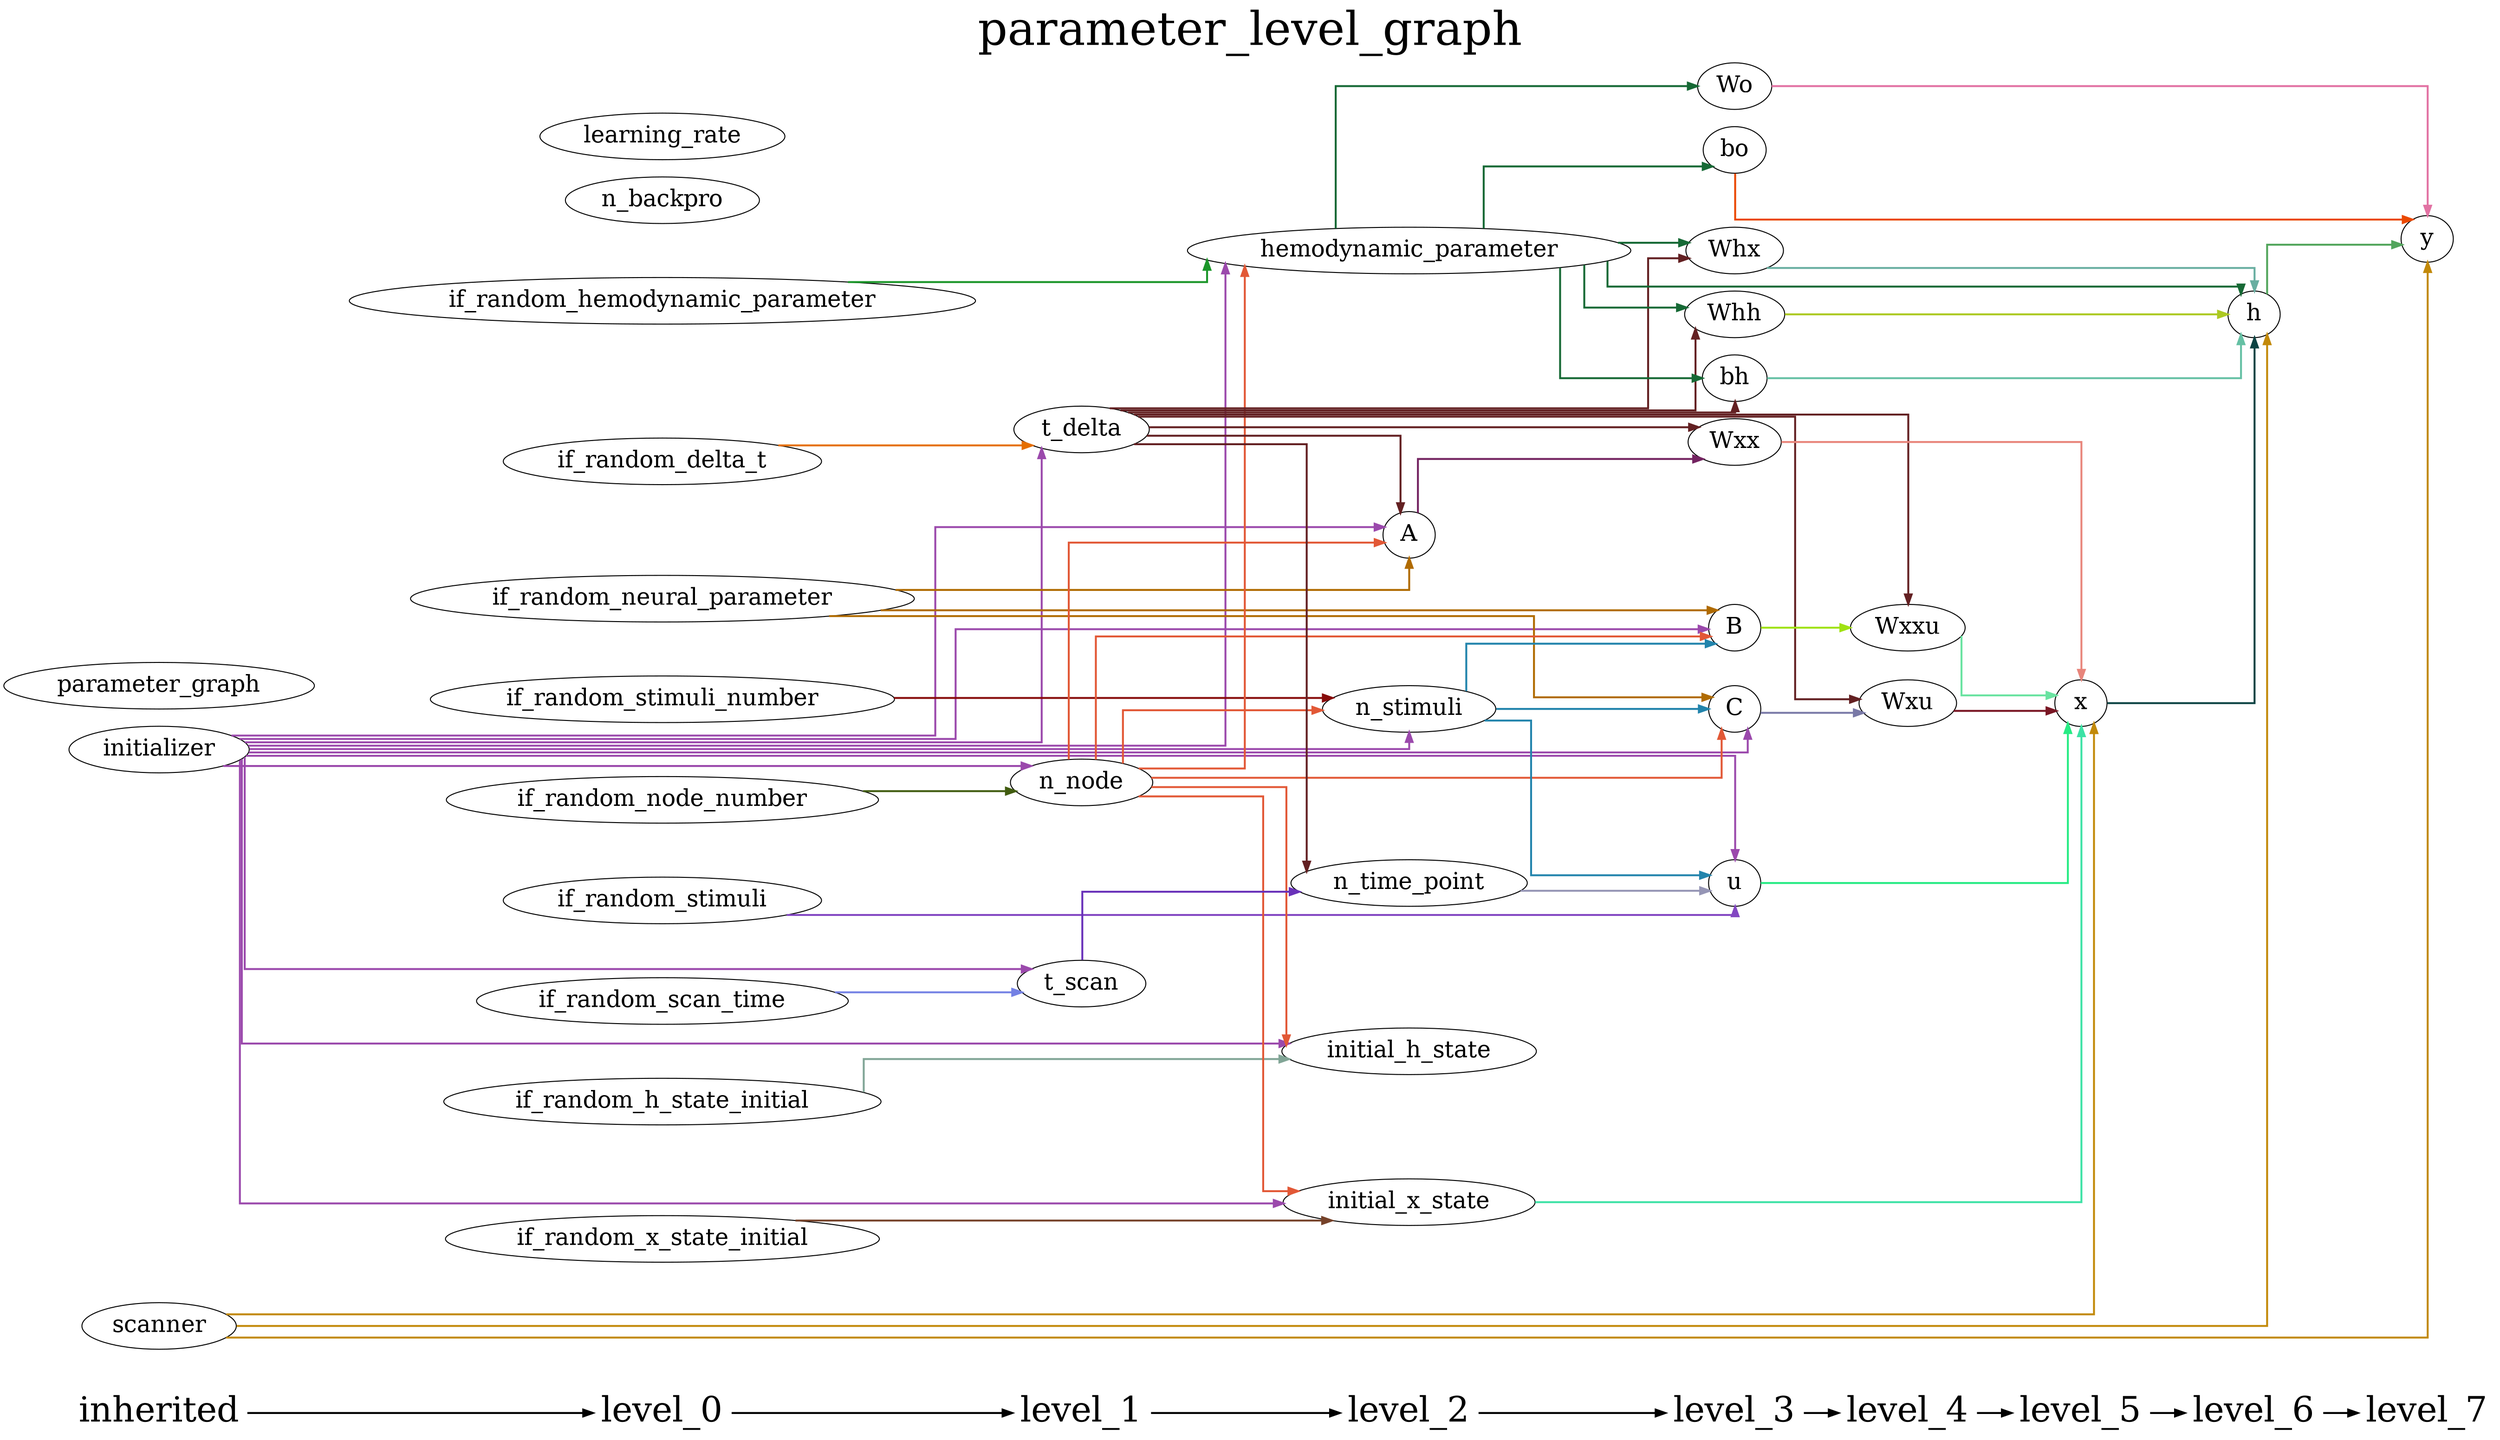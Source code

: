 digraph G {
          splines=ortho;
          fontsize = 48;
          rankdir = "LR";
          node[fontsize=24];
          edge[penwidth=2];
          {
          node [shape=plaintext fontsize=36];
          inherited -> 
          level_0 -> 
          level_1 -> 
          level_2 -> 
          level_3 -> 
          level_4 -> 
          level_5 -> 
          level_6 -> 
          level_7
          }
          {rank = same;
          inherited;
          initializer;
          parameter_graph;
          scanner;
          }
          {rank = same;
          level_0;
          if_random_neural_parameter;
          if_random_hemodynamic_parameter;
          if_random_x_state_initial;
          if_random_h_state_initial;
          if_random_stimuli;
          if_random_node_number;
          if_random_stimuli_number;
          if_random_delta_t;
          if_random_scan_time;
          n_backpro;
          learning_rate;
          }
          {rank = same;
          level_1;
          n_node;
          t_delta;
          t_scan;
          }
          {rank = same;
          level_2;
          n_time_point;
          n_stimuli;
          A;
          hemodynamic_parameter;
          initial_x_state;
          initial_h_state;
          }
          {rank = same;
          level_3;
          u;
          B;
          C;
          Wxx;
          Whx;
          Whh;
          bh;
          Wo;
          bo;
          }
          {rank = same;
          level_4;
          Wxxu;
          Wxu;
          }
          {rank = same;
          level_5;
          x;
          }
          {rank = same;
          level_6;
          h;
          }
          {rank = same;
          level_7;
          y;
          }
          u -> x [color="#27EB84"];
          if_random_scan_time -> t_scan [color="#7481E4"];
          if_random_neural_parameter -> B [color="#B06B01"];
          if_random_neural_parameter -> A [color="#B06B01"];
          if_random_neural_parameter -> C [color="#B06B01"];
          if_random_node_number -> n_node [color="#415C10"];
          Wxu -> x [color="#791624"];
          parameter_graph ;
          n_node -> initial_h_state [color="#E25836"];
          n_node -> hemodynamic_parameter [color="#E25836"];
          n_node -> B [color="#E25836"];
          n_node -> initial_x_state [color="#E25836"];
          n_node -> n_stimuli [color="#E25836"];
          n_node -> A [color="#E25836"];
          n_node -> C [color="#E25836"];
          if_random_hemodynamic_parameter -> hemodynamic_parameter [color="#1B9629"];
          n_time_point -> u [color="#9595B5"];
          bo -> y [color="#EA4801"];
          t_scan -> n_time_point [color="#6931B9"];
          bh -> h [color="#65C0A4"];
          hemodynamic_parameter -> bo [color="#166935"];
          hemodynamic_parameter -> bh [color="#166935"];
          hemodynamic_parameter -> Whh [color="#166935"];
          hemodynamic_parameter -> h [color="#166935"];
          hemodynamic_parameter -> Whx [color="#166935"];
          hemodynamic_parameter -> Wo [color="#166935"];
          if_random_stimuli -> u [color="#8347C2"];
          x -> h [color="#0C4343"];
          B -> Wxxu [color="#A0E212"];
          initial_h_state ;
          if_random_h_state_initial -> initial_h_state [color="#81A596"];
          h -> y [color="#52A55C"];
          Wo -> y [color="#E272A3"];
          C -> Wxu [color="#7979A7"];
          n_backpro ;
          Wxxu -> x [color="#6AE3A1"];
          initializer -> n_node [color="#9B49AC"];
          initializer -> initial_h_state [color="#9B49AC"];
          initializer -> t_scan [color="#9B49AC"];
          initializer -> hemodynamic_parameter [color="#9B49AC"];
          initializer -> B [color="#9B49AC"];
          initializer -> initial_x_state [color="#9B49AC"];
          initializer -> n_stimuli [color="#9B49AC"];
          initializer -> A [color="#9B49AC"];
          initializer -> u [color="#9B49AC"];
          initializer -> t_delta [color="#9B49AC"];
          initializer -> C [color="#9B49AC"];
          if_random_stimuli_number -> n_stimuli [color="#870B0A"];
          initial_x_state -> x [color="#3CE2A5"];
          if_random_x_state_initial -> initial_x_state [color="#764229"];
          n_stimuli -> B [color="#2284AC"];
          n_stimuli -> u [color="#2284AC"];
          n_stimuli -> C [color="#2284AC"];
          Whx -> h [color="#68AEA1"];
          A -> Wxx [color="#742461"];
          Wxx -> x [color="#E8857B"];
          learning_rate ;
          if_random_delta_t -> t_delta [color="#E56E00"];
          t_delta -> Wxu [color="#632022"];
          t_delta -> n_time_point [color="#632022"];
          t_delta -> bh [color="#632022"];
          t_delta -> Wxx [color="#632022"];
          t_delta -> Whh [color="#632022"];
          t_delta -> Wxxu [color="#632022"];
          t_delta -> Whx [color="#632022"];
          t_delta -> A [color="#632022"];
          Whh -> h [color="#ACC922"];
          y ;
          scanner -> x [color="#C28909"];
          scanner -> h [color="#C28909"];
          scanner -> y [color="#C28909"];
          labelloc = "t";
          label = "parameter_level_graph";
}